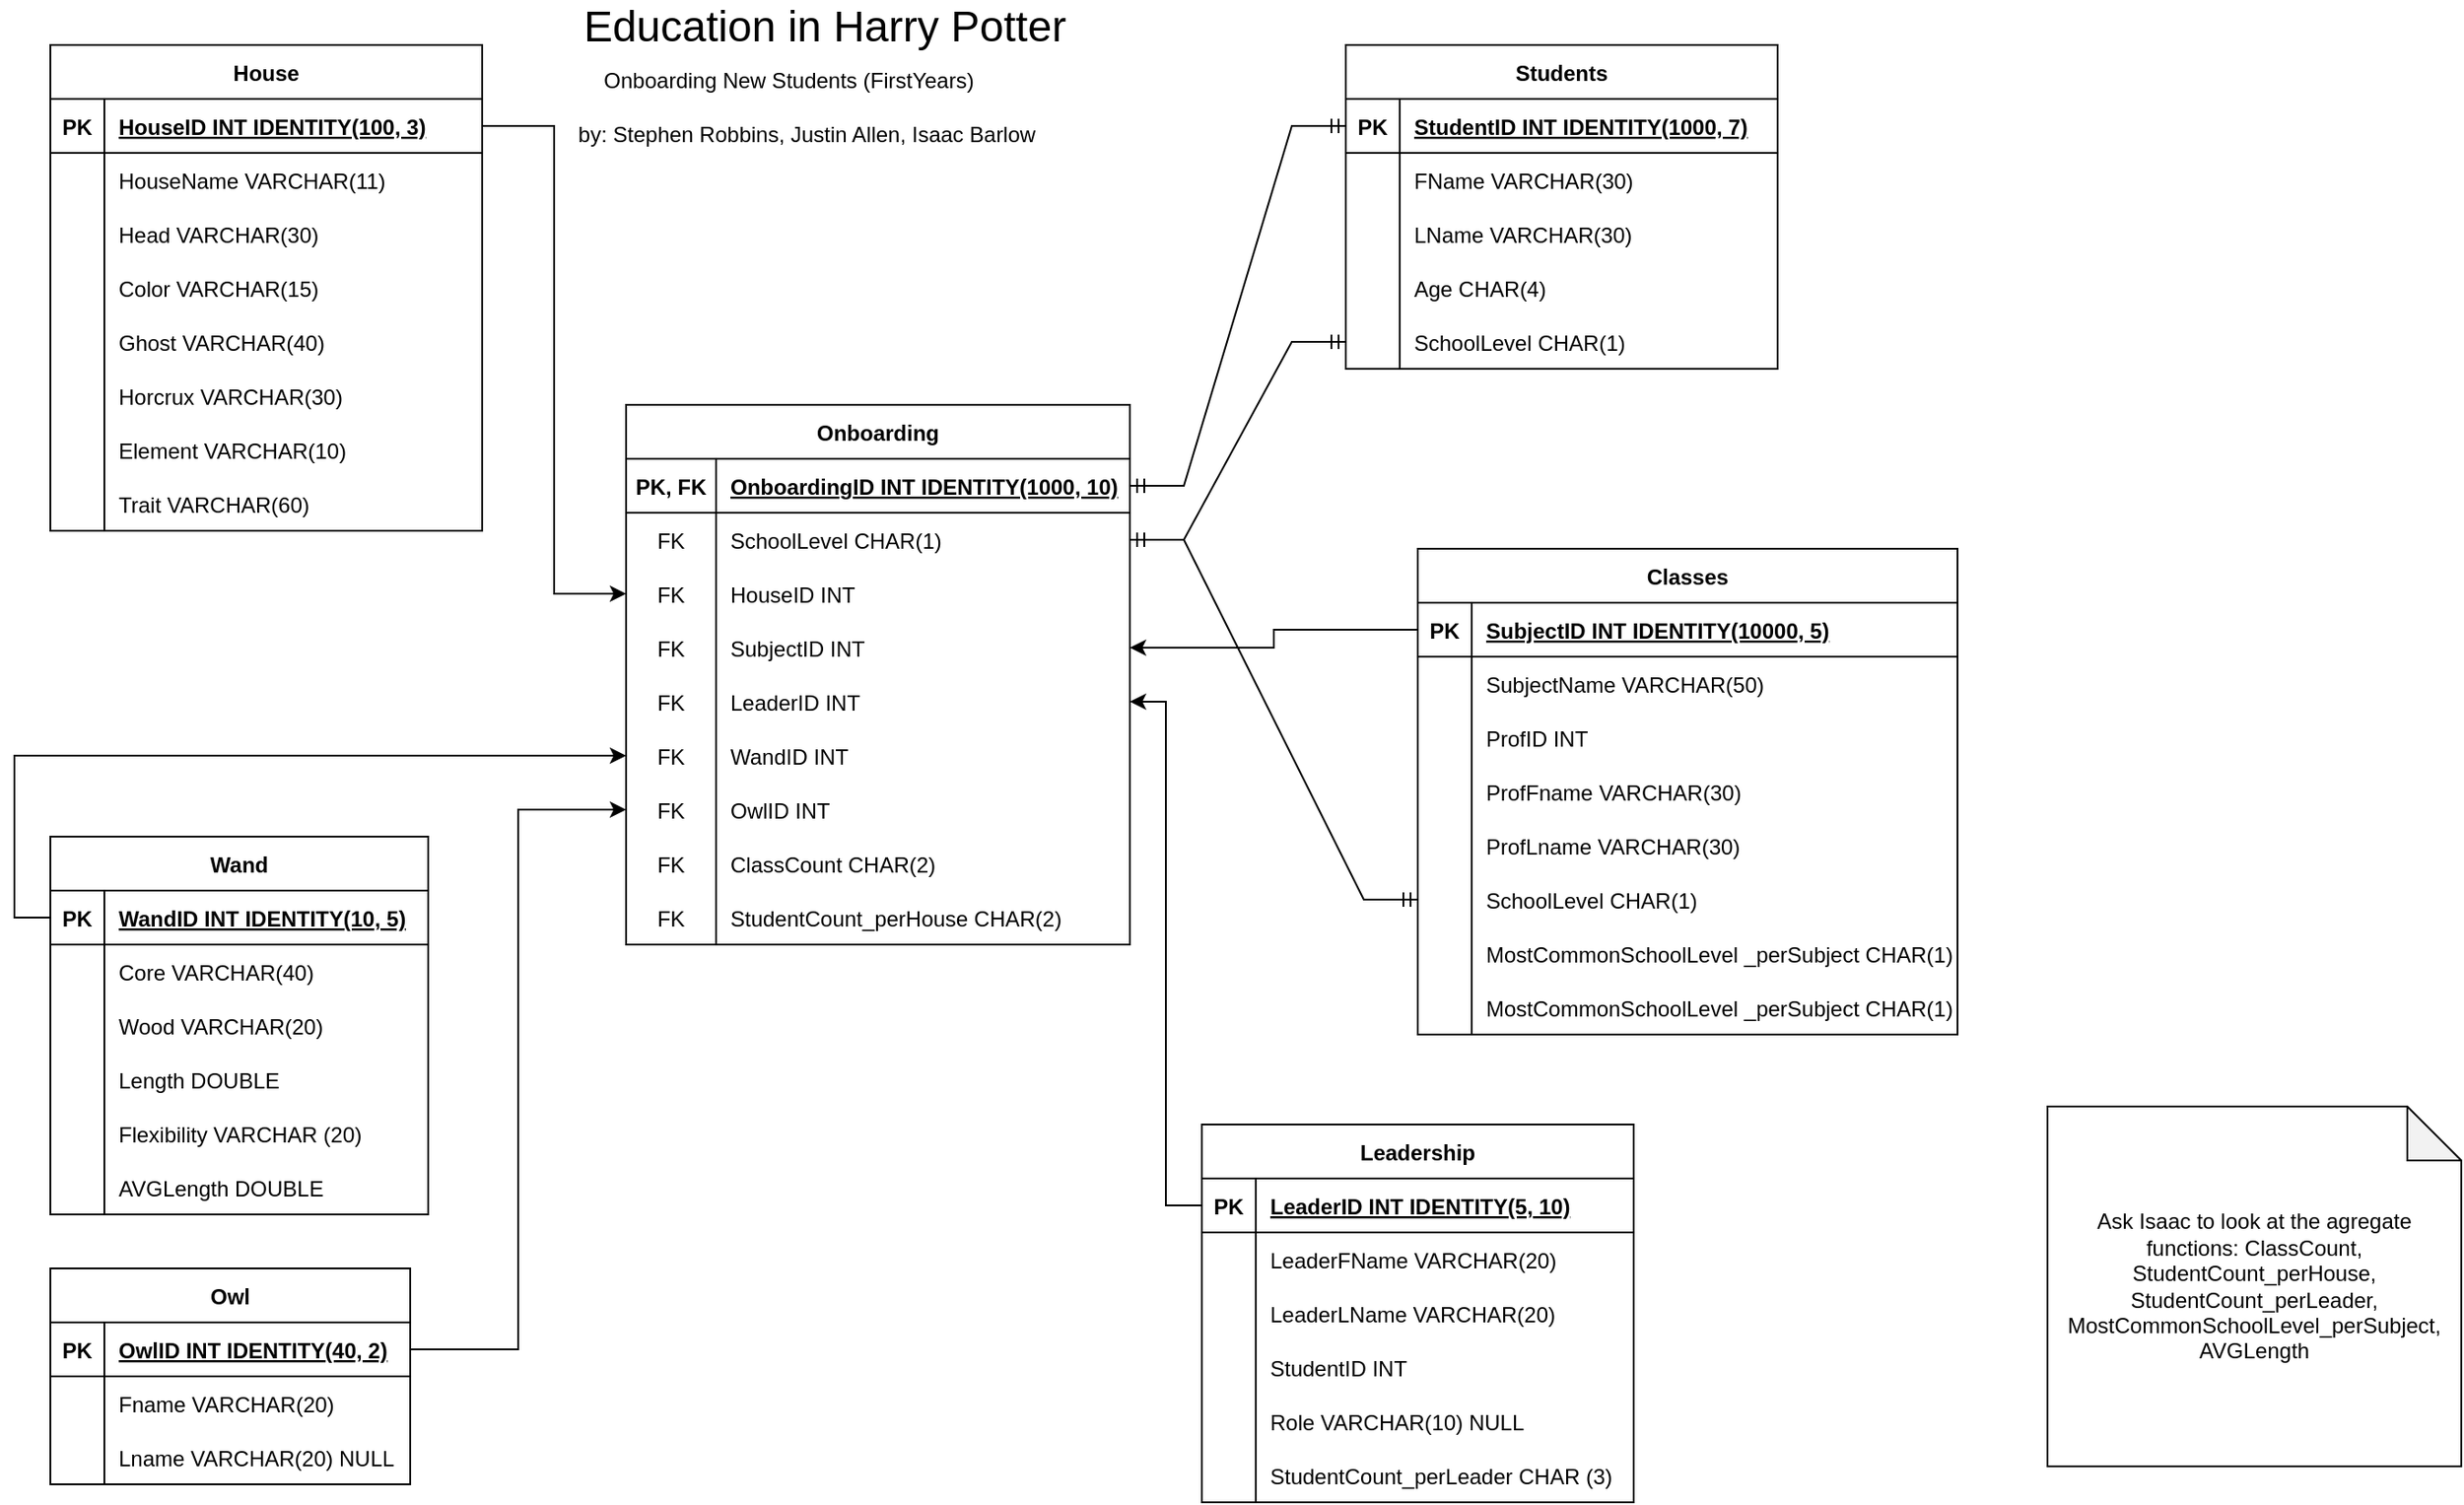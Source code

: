 <mxfile version="17.4.2" type="github">
  <diagram id="4oQchcT6IMdl1H_K9BaI" name="Page-1">
    <mxGraphModel dx="1662" dy="754" grid="1" gridSize="10" guides="1" tooltips="1" connect="1" arrows="1" fold="1" page="1" pageScale="1" pageWidth="850" pageHeight="1100" math="0" shadow="0">
      <root>
        <mxCell id="0" />
        <mxCell id="1" parent="0" />
        <mxCell id="X8YW4uTeobU349DHKaid-189" value="Students" style="shape=table;startSize=30;container=1;collapsible=1;childLayout=tableLayout;fixedRows=1;rowLines=0;fontStyle=1;align=center;resizeLast=1;" parent="1" vertex="1">
          <mxGeometry x="780" y="60" width="240" height="180" as="geometry" />
        </mxCell>
        <mxCell id="X8YW4uTeobU349DHKaid-190" value="" style="shape=tableRow;horizontal=0;startSize=0;swimlaneHead=0;swimlaneBody=0;fillColor=none;collapsible=0;dropTarget=0;points=[[0,0.5],[1,0.5]];portConstraint=eastwest;top=0;left=0;right=0;bottom=1;" parent="X8YW4uTeobU349DHKaid-189" vertex="1">
          <mxGeometry y="30" width="240" height="30" as="geometry" />
        </mxCell>
        <mxCell id="X8YW4uTeobU349DHKaid-191" value="PK" style="shape=partialRectangle;connectable=0;fillColor=none;top=0;left=0;bottom=0;right=0;fontStyle=1;overflow=hidden;" parent="X8YW4uTeobU349DHKaid-190" vertex="1">
          <mxGeometry width="30" height="30" as="geometry">
            <mxRectangle width="30" height="30" as="alternateBounds" />
          </mxGeometry>
        </mxCell>
        <mxCell id="X8YW4uTeobU349DHKaid-192" value="StudentID INT IDENTITY(1000, 7)" style="shape=partialRectangle;connectable=0;fillColor=none;top=0;left=0;bottom=0;right=0;align=left;spacingLeft=6;fontStyle=5;overflow=hidden;" parent="X8YW4uTeobU349DHKaid-190" vertex="1">
          <mxGeometry x="30" width="210" height="30" as="geometry">
            <mxRectangle width="210" height="30" as="alternateBounds" />
          </mxGeometry>
        </mxCell>
        <mxCell id="X8YW4uTeobU349DHKaid-193" value="" style="shape=tableRow;horizontal=0;startSize=0;swimlaneHead=0;swimlaneBody=0;fillColor=none;collapsible=0;dropTarget=0;points=[[0,0.5],[1,0.5]];portConstraint=eastwest;top=0;left=0;right=0;bottom=0;" parent="X8YW4uTeobU349DHKaid-189" vertex="1">
          <mxGeometry y="60" width="240" height="30" as="geometry" />
        </mxCell>
        <mxCell id="X8YW4uTeobU349DHKaid-194" value="" style="shape=partialRectangle;connectable=0;fillColor=none;top=0;left=0;bottom=0;right=0;editable=1;overflow=hidden;" parent="X8YW4uTeobU349DHKaid-193" vertex="1">
          <mxGeometry width="30" height="30" as="geometry">
            <mxRectangle width="30" height="30" as="alternateBounds" />
          </mxGeometry>
        </mxCell>
        <mxCell id="X8YW4uTeobU349DHKaid-195" value="FName VARCHAR(30)" style="shape=partialRectangle;connectable=0;fillColor=none;top=0;left=0;bottom=0;right=0;align=left;spacingLeft=6;overflow=hidden;" parent="X8YW4uTeobU349DHKaid-193" vertex="1">
          <mxGeometry x="30" width="210" height="30" as="geometry">
            <mxRectangle width="210" height="30" as="alternateBounds" />
          </mxGeometry>
        </mxCell>
        <mxCell id="X8YW4uTeobU349DHKaid-196" value="" style="shape=tableRow;horizontal=0;startSize=0;swimlaneHead=0;swimlaneBody=0;fillColor=none;collapsible=0;dropTarget=0;points=[[0,0.5],[1,0.5]];portConstraint=eastwest;top=0;left=0;right=0;bottom=0;" parent="X8YW4uTeobU349DHKaid-189" vertex="1">
          <mxGeometry y="90" width="240" height="30" as="geometry" />
        </mxCell>
        <mxCell id="X8YW4uTeobU349DHKaid-197" value="" style="shape=partialRectangle;connectable=0;fillColor=none;top=0;left=0;bottom=0;right=0;editable=1;overflow=hidden;" parent="X8YW4uTeobU349DHKaid-196" vertex="1">
          <mxGeometry width="30" height="30" as="geometry">
            <mxRectangle width="30" height="30" as="alternateBounds" />
          </mxGeometry>
        </mxCell>
        <mxCell id="X8YW4uTeobU349DHKaid-198" value="LName VARCHAR(30)" style="shape=partialRectangle;connectable=0;fillColor=none;top=0;left=0;bottom=0;right=0;align=left;spacingLeft=6;overflow=hidden;" parent="X8YW4uTeobU349DHKaid-196" vertex="1">
          <mxGeometry x="30" width="210" height="30" as="geometry">
            <mxRectangle width="210" height="30" as="alternateBounds" />
          </mxGeometry>
        </mxCell>
        <mxCell id="X8YW4uTeobU349DHKaid-199" value="" style="shape=tableRow;horizontal=0;startSize=0;swimlaneHead=0;swimlaneBody=0;fillColor=none;collapsible=0;dropTarget=0;points=[[0,0.5],[1,0.5]];portConstraint=eastwest;top=0;left=0;right=0;bottom=0;" parent="X8YW4uTeobU349DHKaid-189" vertex="1">
          <mxGeometry y="120" width="240" height="30" as="geometry" />
        </mxCell>
        <mxCell id="X8YW4uTeobU349DHKaid-200" value="" style="shape=partialRectangle;connectable=0;fillColor=none;top=0;left=0;bottom=0;right=0;editable=1;overflow=hidden;" parent="X8YW4uTeobU349DHKaid-199" vertex="1">
          <mxGeometry width="30" height="30" as="geometry">
            <mxRectangle width="30" height="30" as="alternateBounds" />
          </mxGeometry>
        </mxCell>
        <mxCell id="X8YW4uTeobU349DHKaid-201" value="Age CHAR(4)" style="shape=partialRectangle;connectable=0;fillColor=none;top=0;left=0;bottom=0;right=0;align=left;spacingLeft=6;overflow=hidden;" parent="X8YW4uTeobU349DHKaid-199" vertex="1">
          <mxGeometry x="30" width="210" height="30" as="geometry">
            <mxRectangle width="210" height="30" as="alternateBounds" />
          </mxGeometry>
        </mxCell>
        <mxCell id="X8YW4uTeobU349DHKaid-202" value="" style="shape=tableRow;horizontal=0;startSize=0;swimlaneHead=0;swimlaneBody=0;fillColor=none;collapsible=0;dropTarget=0;points=[[0,0.5],[1,0.5]];portConstraint=eastwest;top=0;left=0;right=0;bottom=0;" parent="X8YW4uTeobU349DHKaid-189" vertex="1">
          <mxGeometry y="150" width="240" height="30" as="geometry" />
        </mxCell>
        <mxCell id="X8YW4uTeobU349DHKaid-203" value="" style="shape=partialRectangle;connectable=0;fillColor=none;top=0;left=0;bottom=0;right=0;editable=1;overflow=hidden;" parent="X8YW4uTeobU349DHKaid-202" vertex="1">
          <mxGeometry width="30" height="30" as="geometry">
            <mxRectangle width="30" height="30" as="alternateBounds" />
          </mxGeometry>
        </mxCell>
        <mxCell id="X8YW4uTeobU349DHKaid-204" value="SchoolLevel CHAR(1)" style="shape=partialRectangle;connectable=0;fillColor=none;top=0;left=0;bottom=0;right=0;align=left;spacingLeft=6;overflow=hidden;" parent="X8YW4uTeobU349DHKaid-202" vertex="1">
          <mxGeometry x="30" width="210" height="30" as="geometry">
            <mxRectangle width="210" height="30" as="alternateBounds" />
          </mxGeometry>
        </mxCell>
        <mxCell id="X8YW4uTeobU349DHKaid-205" value="House" style="shape=table;startSize=30;container=1;collapsible=1;childLayout=tableLayout;fixedRows=1;rowLines=0;fontStyle=1;align=center;resizeLast=1;" parent="1" vertex="1">
          <mxGeometry x="60" y="60" width="240" height="270" as="geometry" />
        </mxCell>
        <mxCell id="X8YW4uTeobU349DHKaid-206" value="" style="shape=tableRow;horizontal=0;startSize=0;swimlaneHead=0;swimlaneBody=0;fillColor=none;collapsible=0;dropTarget=0;points=[[0,0.5],[1,0.5]];portConstraint=eastwest;top=0;left=0;right=0;bottom=1;" parent="X8YW4uTeobU349DHKaid-205" vertex="1">
          <mxGeometry y="30" width="240" height="30" as="geometry" />
        </mxCell>
        <mxCell id="X8YW4uTeobU349DHKaid-207" value="PK" style="shape=partialRectangle;connectable=0;fillColor=none;top=0;left=0;bottom=0;right=0;fontStyle=1;overflow=hidden;" parent="X8YW4uTeobU349DHKaid-206" vertex="1">
          <mxGeometry width="30" height="30" as="geometry">
            <mxRectangle width="30" height="30" as="alternateBounds" />
          </mxGeometry>
        </mxCell>
        <mxCell id="X8YW4uTeobU349DHKaid-208" value="HouseID INT IDENTITY(100, 3)" style="shape=partialRectangle;connectable=0;fillColor=none;top=0;left=0;bottom=0;right=0;align=left;spacingLeft=6;fontStyle=5;overflow=hidden;" parent="X8YW4uTeobU349DHKaid-206" vertex="1">
          <mxGeometry x="30" width="210" height="30" as="geometry">
            <mxRectangle width="210" height="30" as="alternateBounds" />
          </mxGeometry>
        </mxCell>
        <mxCell id="X8YW4uTeobU349DHKaid-209" value="" style="shape=tableRow;horizontal=0;startSize=0;swimlaneHead=0;swimlaneBody=0;fillColor=none;collapsible=0;dropTarget=0;points=[[0,0.5],[1,0.5]];portConstraint=eastwest;top=0;left=0;right=0;bottom=0;" parent="X8YW4uTeobU349DHKaid-205" vertex="1">
          <mxGeometry y="60" width="240" height="30" as="geometry" />
        </mxCell>
        <mxCell id="X8YW4uTeobU349DHKaid-210" value="" style="shape=partialRectangle;connectable=0;fillColor=none;top=0;left=0;bottom=0;right=0;editable=1;overflow=hidden;" parent="X8YW4uTeobU349DHKaid-209" vertex="1">
          <mxGeometry width="30" height="30" as="geometry">
            <mxRectangle width="30" height="30" as="alternateBounds" />
          </mxGeometry>
        </mxCell>
        <mxCell id="X8YW4uTeobU349DHKaid-211" value="HouseName VARCHAR(11)" style="shape=partialRectangle;connectable=0;fillColor=none;top=0;left=0;bottom=0;right=0;align=left;spacingLeft=6;overflow=hidden;" parent="X8YW4uTeobU349DHKaid-209" vertex="1">
          <mxGeometry x="30" width="210" height="30" as="geometry">
            <mxRectangle width="210" height="30" as="alternateBounds" />
          </mxGeometry>
        </mxCell>
        <mxCell id="X8YW4uTeobU349DHKaid-212" value="" style="shape=tableRow;horizontal=0;startSize=0;swimlaneHead=0;swimlaneBody=0;fillColor=none;collapsible=0;dropTarget=0;points=[[0,0.5],[1,0.5]];portConstraint=eastwest;top=0;left=0;right=0;bottom=0;" parent="X8YW4uTeobU349DHKaid-205" vertex="1">
          <mxGeometry y="90" width="240" height="30" as="geometry" />
        </mxCell>
        <mxCell id="X8YW4uTeobU349DHKaid-213" value="" style="shape=partialRectangle;connectable=0;fillColor=none;top=0;left=0;bottom=0;right=0;editable=1;overflow=hidden;" parent="X8YW4uTeobU349DHKaid-212" vertex="1">
          <mxGeometry width="30" height="30" as="geometry">
            <mxRectangle width="30" height="30" as="alternateBounds" />
          </mxGeometry>
        </mxCell>
        <mxCell id="X8YW4uTeobU349DHKaid-214" value="Head VARCHAR(30)" style="shape=partialRectangle;connectable=0;fillColor=none;top=0;left=0;bottom=0;right=0;align=left;spacingLeft=6;overflow=hidden;" parent="X8YW4uTeobU349DHKaid-212" vertex="1">
          <mxGeometry x="30" width="210" height="30" as="geometry">
            <mxRectangle width="210" height="30" as="alternateBounds" />
          </mxGeometry>
        </mxCell>
        <mxCell id="X8YW4uTeobU349DHKaid-215" value="" style="shape=tableRow;horizontal=0;startSize=0;swimlaneHead=0;swimlaneBody=0;fillColor=none;collapsible=0;dropTarget=0;points=[[0,0.5],[1,0.5]];portConstraint=eastwest;top=0;left=0;right=0;bottom=0;" parent="X8YW4uTeobU349DHKaid-205" vertex="1">
          <mxGeometry y="120" width="240" height="30" as="geometry" />
        </mxCell>
        <mxCell id="X8YW4uTeobU349DHKaid-216" value="" style="shape=partialRectangle;connectable=0;fillColor=none;top=0;left=0;bottom=0;right=0;editable=1;overflow=hidden;" parent="X8YW4uTeobU349DHKaid-215" vertex="1">
          <mxGeometry width="30" height="30" as="geometry">
            <mxRectangle width="30" height="30" as="alternateBounds" />
          </mxGeometry>
        </mxCell>
        <mxCell id="X8YW4uTeobU349DHKaid-217" value="Color VARCHAR(15)" style="shape=partialRectangle;connectable=0;fillColor=none;top=0;left=0;bottom=0;right=0;align=left;spacingLeft=6;overflow=hidden;" parent="X8YW4uTeobU349DHKaid-215" vertex="1">
          <mxGeometry x="30" width="210" height="30" as="geometry">
            <mxRectangle width="210" height="30" as="alternateBounds" />
          </mxGeometry>
        </mxCell>
        <mxCell id="X8YW4uTeobU349DHKaid-218" value="" style="shape=tableRow;horizontal=0;startSize=0;swimlaneHead=0;swimlaneBody=0;fillColor=none;collapsible=0;dropTarget=0;points=[[0,0.5],[1,0.5]];portConstraint=eastwest;top=0;left=0;right=0;bottom=0;" parent="X8YW4uTeobU349DHKaid-205" vertex="1">
          <mxGeometry y="150" width="240" height="30" as="geometry" />
        </mxCell>
        <mxCell id="X8YW4uTeobU349DHKaid-219" value="" style="shape=partialRectangle;connectable=0;fillColor=none;top=0;left=0;bottom=0;right=0;editable=1;overflow=hidden;" parent="X8YW4uTeobU349DHKaid-218" vertex="1">
          <mxGeometry width="30" height="30" as="geometry">
            <mxRectangle width="30" height="30" as="alternateBounds" />
          </mxGeometry>
        </mxCell>
        <mxCell id="X8YW4uTeobU349DHKaid-220" value="Ghost VARCHAR(40)" style="shape=partialRectangle;connectable=0;fillColor=none;top=0;left=0;bottom=0;right=0;align=left;spacingLeft=6;overflow=hidden;" parent="X8YW4uTeobU349DHKaid-218" vertex="1">
          <mxGeometry x="30" width="210" height="30" as="geometry">
            <mxRectangle width="210" height="30" as="alternateBounds" />
          </mxGeometry>
        </mxCell>
        <mxCell id="X8YW4uTeobU349DHKaid-221" value="" style="shape=tableRow;horizontal=0;startSize=0;swimlaneHead=0;swimlaneBody=0;fillColor=none;collapsible=0;dropTarget=0;points=[[0,0.5],[1,0.5]];portConstraint=eastwest;top=0;left=0;right=0;bottom=0;" parent="X8YW4uTeobU349DHKaid-205" vertex="1">
          <mxGeometry y="180" width="240" height="30" as="geometry" />
        </mxCell>
        <mxCell id="X8YW4uTeobU349DHKaid-222" value="" style="shape=partialRectangle;connectable=0;fillColor=none;top=0;left=0;bottom=0;right=0;editable=1;overflow=hidden;" parent="X8YW4uTeobU349DHKaid-221" vertex="1">
          <mxGeometry width="30" height="30" as="geometry">
            <mxRectangle width="30" height="30" as="alternateBounds" />
          </mxGeometry>
        </mxCell>
        <mxCell id="X8YW4uTeobU349DHKaid-223" value="Horcrux VARCHAR(30)" style="shape=partialRectangle;connectable=0;fillColor=none;top=0;left=0;bottom=0;right=0;align=left;spacingLeft=6;overflow=hidden;" parent="X8YW4uTeobU349DHKaid-221" vertex="1">
          <mxGeometry x="30" width="210" height="30" as="geometry">
            <mxRectangle width="210" height="30" as="alternateBounds" />
          </mxGeometry>
        </mxCell>
        <mxCell id="X8YW4uTeobU349DHKaid-224" value="" style="shape=tableRow;horizontal=0;startSize=0;swimlaneHead=0;swimlaneBody=0;fillColor=none;collapsible=0;dropTarget=0;points=[[0,0.5],[1,0.5]];portConstraint=eastwest;top=0;left=0;right=0;bottom=0;" parent="X8YW4uTeobU349DHKaid-205" vertex="1">
          <mxGeometry y="210" width="240" height="30" as="geometry" />
        </mxCell>
        <mxCell id="X8YW4uTeobU349DHKaid-225" value="" style="shape=partialRectangle;connectable=0;fillColor=none;top=0;left=0;bottom=0;right=0;editable=1;overflow=hidden;" parent="X8YW4uTeobU349DHKaid-224" vertex="1">
          <mxGeometry width="30" height="30" as="geometry">
            <mxRectangle width="30" height="30" as="alternateBounds" />
          </mxGeometry>
        </mxCell>
        <mxCell id="X8YW4uTeobU349DHKaid-226" value="Element VARCHAR(10)" style="shape=partialRectangle;connectable=0;fillColor=none;top=0;left=0;bottom=0;right=0;align=left;spacingLeft=6;overflow=hidden;" parent="X8YW4uTeobU349DHKaid-224" vertex="1">
          <mxGeometry x="30" width="210" height="30" as="geometry">
            <mxRectangle width="210" height="30" as="alternateBounds" />
          </mxGeometry>
        </mxCell>
        <mxCell id="X8YW4uTeobU349DHKaid-227" value="" style="shape=tableRow;horizontal=0;startSize=0;swimlaneHead=0;swimlaneBody=0;fillColor=none;collapsible=0;dropTarget=0;points=[[0,0.5],[1,0.5]];portConstraint=eastwest;top=0;left=0;right=0;bottom=0;" parent="X8YW4uTeobU349DHKaid-205" vertex="1">
          <mxGeometry y="240" width="240" height="30" as="geometry" />
        </mxCell>
        <mxCell id="X8YW4uTeobU349DHKaid-228" value="" style="shape=partialRectangle;connectable=0;fillColor=none;top=0;left=0;bottom=0;right=0;editable=1;overflow=hidden;" parent="X8YW4uTeobU349DHKaid-227" vertex="1">
          <mxGeometry width="30" height="30" as="geometry">
            <mxRectangle width="30" height="30" as="alternateBounds" />
          </mxGeometry>
        </mxCell>
        <mxCell id="X8YW4uTeobU349DHKaid-229" value="Trait VARCHAR(60)" style="shape=partialRectangle;connectable=0;fillColor=none;top=0;left=0;bottom=0;right=0;align=left;spacingLeft=6;overflow=hidden;" parent="X8YW4uTeobU349DHKaid-227" vertex="1">
          <mxGeometry x="30" width="210" height="30" as="geometry">
            <mxRectangle width="210" height="30" as="alternateBounds" />
          </mxGeometry>
        </mxCell>
        <mxCell id="X8YW4uTeobU349DHKaid-230" value="Classes" style="shape=table;startSize=30;container=1;collapsible=1;childLayout=tableLayout;fixedRows=1;rowLines=0;fontStyle=1;align=center;resizeLast=1;" parent="1" vertex="1">
          <mxGeometry x="820" y="340" width="300" height="270" as="geometry" />
        </mxCell>
        <mxCell id="X8YW4uTeobU349DHKaid-231" value="" style="shape=tableRow;horizontal=0;startSize=0;swimlaneHead=0;swimlaneBody=0;fillColor=none;collapsible=0;dropTarget=0;points=[[0,0.5],[1,0.5]];portConstraint=eastwest;top=0;left=0;right=0;bottom=1;" parent="X8YW4uTeobU349DHKaid-230" vertex="1">
          <mxGeometry y="30" width="300" height="30" as="geometry" />
        </mxCell>
        <mxCell id="X8YW4uTeobU349DHKaid-232" value="PK" style="shape=partialRectangle;connectable=0;fillColor=none;top=0;left=0;bottom=0;right=0;fontStyle=1;overflow=hidden;" parent="X8YW4uTeobU349DHKaid-231" vertex="1">
          <mxGeometry width="30" height="30" as="geometry">
            <mxRectangle width="30" height="30" as="alternateBounds" />
          </mxGeometry>
        </mxCell>
        <mxCell id="X8YW4uTeobU349DHKaid-233" value="SubjectID INT IDENTITY(10000, 5)" style="shape=partialRectangle;connectable=0;fillColor=none;top=0;left=0;bottom=0;right=0;align=left;spacingLeft=6;fontStyle=5;overflow=hidden;" parent="X8YW4uTeobU349DHKaid-231" vertex="1">
          <mxGeometry x="30" width="270" height="30" as="geometry">
            <mxRectangle width="270" height="30" as="alternateBounds" />
          </mxGeometry>
        </mxCell>
        <mxCell id="X8YW4uTeobU349DHKaid-234" value="" style="shape=tableRow;horizontal=0;startSize=0;swimlaneHead=0;swimlaneBody=0;fillColor=none;collapsible=0;dropTarget=0;points=[[0,0.5],[1,0.5]];portConstraint=eastwest;top=0;left=0;right=0;bottom=0;" parent="X8YW4uTeobU349DHKaid-230" vertex="1">
          <mxGeometry y="60" width="300" height="30" as="geometry" />
        </mxCell>
        <mxCell id="X8YW4uTeobU349DHKaid-235" value="" style="shape=partialRectangle;connectable=0;fillColor=none;top=0;left=0;bottom=0;right=0;editable=1;overflow=hidden;" parent="X8YW4uTeobU349DHKaid-234" vertex="1">
          <mxGeometry width="30" height="30" as="geometry">
            <mxRectangle width="30" height="30" as="alternateBounds" />
          </mxGeometry>
        </mxCell>
        <mxCell id="X8YW4uTeobU349DHKaid-236" value="SubjectName VARCHAR(50)" style="shape=partialRectangle;connectable=0;fillColor=none;top=0;left=0;bottom=0;right=0;align=left;spacingLeft=6;overflow=hidden;" parent="X8YW4uTeobU349DHKaid-234" vertex="1">
          <mxGeometry x="30" width="270" height="30" as="geometry">
            <mxRectangle width="270" height="30" as="alternateBounds" />
          </mxGeometry>
        </mxCell>
        <mxCell id="X8YW4uTeobU349DHKaid-237" value="" style="shape=tableRow;horizontal=0;startSize=0;swimlaneHead=0;swimlaneBody=0;fillColor=none;collapsible=0;dropTarget=0;points=[[0,0.5],[1,0.5]];portConstraint=eastwest;top=0;left=0;right=0;bottom=0;" parent="X8YW4uTeobU349DHKaid-230" vertex="1">
          <mxGeometry y="90" width="300" height="30" as="geometry" />
        </mxCell>
        <mxCell id="X8YW4uTeobU349DHKaid-238" value="" style="shape=partialRectangle;connectable=0;fillColor=none;top=0;left=0;bottom=0;right=0;editable=1;overflow=hidden;" parent="X8YW4uTeobU349DHKaid-237" vertex="1">
          <mxGeometry width="30" height="30" as="geometry">
            <mxRectangle width="30" height="30" as="alternateBounds" />
          </mxGeometry>
        </mxCell>
        <mxCell id="X8YW4uTeobU349DHKaid-239" value="ProfID INT" style="shape=partialRectangle;connectable=0;fillColor=none;top=0;left=0;bottom=0;right=0;align=left;spacingLeft=6;overflow=hidden;" parent="X8YW4uTeobU349DHKaid-237" vertex="1">
          <mxGeometry x="30" width="270" height="30" as="geometry">
            <mxRectangle width="270" height="30" as="alternateBounds" />
          </mxGeometry>
        </mxCell>
        <mxCell id="X8YW4uTeobU349DHKaid-240" value="" style="shape=tableRow;horizontal=0;startSize=0;swimlaneHead=0;swimlaneBody=0;fillColor=none;collapsible=0;dropTarget=0;points=[[0,0.5],[1,0.5]];portConstraint=eastwest;top=0;left=0;right=0;bottom=0;" parent="X8YW4uTeobU349DHKaid-230" vertex="1">
          <mxGeometry y="120" width="300" height="30" as="geometry" />
        </mxCell>
        <mxCell id="X8YW4uTeobU349DHKaid-241" value="" style="shape=partialRectangle;connectable=0;fillColor=none;top=0;left=0;bottom=0;right=0;editable=1;overflow=hidden;" parent="X8YW4uTeobU349DHKaid-240" vertex="1">
          <mxGeometry width="30" height="30" as="geometry">
            <mxRectangle width="30" height="30" as="alternateBounds" />
          </mxGeometry>
        </mxCell>
        <mxCell id="X8YW4uTeobU349DHKaid-242" value="ProfFname VARCHAR(30)" style="shape=partialRectangle;connectable=0;fillColor=none;top=0;left=0;bottom=0;right=0;align=left;spacingLeft=6;overflow=hidden;" parent="X8YW4uTeobU349DHKaid-240" vertex="1">
          <mxGeometry x="30" width="270" height="30" as="geometry">
            <mxRectangle width="270" height="30" as="alternateBounds" />
          </mxGeometry>
        </mxCell>
        <mxCell id="X8YW4uTeobU349DHKaid-243" value="" style="shape=tableRow;horizontal=0;startSize=0;swimlaneHead=0;swimlaneBody=0;fillColor=none;collapsible=0;dropTarget=0;points=[[0,0.5],[1,0.5]];portConstraint=eastwest;top=0;left=0;right=0;bottom=0;" parent="X8YW4uTeobU349DHKaid-230" vertex="1">
          <mxGeometry y="150" width="300" height="30" as="geometry" />
        </mxCell>
        <mxCell id="X8YW4uTeobU349DHKaid-244" value="" style="shape=partialRectangle;connectable=0;fillColor=none;top=0;left=0;bottom=0;right=0;editable=1;overflow=hidden;" parent="X8YW4uTeobU349DHKaid-243" vertex="1">
          <mxGeometry width="30" height="30" as="geometry">
            <mxRectangle width="30" height="30" as="alternateBounds" />
          </mxGeometry>
        </mxCell>
        <mxCell id="X8YW4uTeobU349DHKaid-245" value="ProfLname VARCHAR(30)" style="shape=partialRectangle;connectable=0;fillColor=none;top=0;left=0;bottom=0;right=0;align=left;spacingLeft=6;overflow=hidden;" parent="X8YW4uTeobU349DHKaid-243" vertex="1">
          <mxGeometry x="30" width="270" height="30" as="geometry">
            <mxRectangle width="270" height="30" as="alternateBounds" />
          </mxGeometry>
        </mxCell>
        <mxCell id="X8YW4uTeobU349DHKaid-246" value="" style="shape=tableRow;horizontal=0;startSize=0;swimlaneHead=0;swimlaneBody=0;fillColor=none;collapsible=0;dropTarget=0;points=[[0,0.5],[1,0.5]];portConstraint=eastwest;top=0;left=0;right=0;bottom=0;" parent="X8YW4uTeobU349DHKaid-230" vertex="1">
          <mxGeometry y="180" width="300" height="30" as="geometry" />
        </mxCell>
        <mxCell id="X8YW4uTeobU349DHKaid-247" value="" style="shape=partialRectangle;connectable=0;fillColor=none;top=0;left=0;bottom=0;right=0;editable=1;overflow=hidden;" parent="X8YW4uTeobU349DHKaid-246" vertex="1">
          <mxGeometry width="30" height="30" as="geometry">
            <mxRectangle width="30" height="30" as="alternateBounds" />
          </mxGeometry>
        </mxCell>
        <mxCell id="X8YW4uTeobU349DHKaid-248" value="SchoolLevel CHAR(1)" style="shape=partialRectangle;connectable=0;fillColor=none;top=0;left=0;bottom=0;right=0;align=left;spacingLeft=6;overflow=hidden;" parent="X8YW4uTeobU349DHKaid-246" vertex="1">
          <mxGeometry x="30" width="270" height="30" as="geometry">
            <mxRectangle width="270" height="30" as="alternateBounds" />
          </mxGeometry>
        </mxCell>
        <mxCell id="X8YW4uTeobU349DHKaid-249" value="" style="shape=tableRow;horizontal=0;startSize=0;swimlaneHead=0;swimlaneBody=0;fillColor=none;collapsible=0;dropTarget=0;points=[[0,0.5],[1,0.5]];portConstraint=eastwest;top=0;left=0;right=0;bottom=0;" parent="X8YW4uTeobU349DHKaid-230" vertex="1">
          <mxGeometry y="210" width="300" height="30" as="geometry" />
        </mxCell>
        <mxCell id="X8YW4uTeobU349DHKaid-250" value="" style="shape=partialRectangle;connectable=0;fillColor=none;top=0;left=0;bottom=0;right=0;editable=1;overflow=hidden;" parent="X8YW4uTeobU349DHKaid-249" vertex="1">
          <mxGeometry width="30" height="30" as="geometry">
            <mxRectangle width="30" height="30" as="alternateBounds" />
          </mxGeometry>
        </mxCell>
        <mxCell id="X8YW4uTeobU349DHKaid-251" value="MostCommonSchoolLevel _perSubject CHAR(1)" style="shape=partialRectangle;connectable=0;fillColor=none;top=0;left=0;bottom=0;right=0;align=left;spacingLeft=6;overflow=hidden;" parent="X8YW4uTeobU349DHKaid-249" vertex="1">
          <mxGeometry x="30" width="270" height="30" as="geometry">
            <mxRectangle width="270" height="30" as="alternateBounds" />
          </mxGeometry>
        </mxCell>
        <mxCell id="X8YW4uTeobU349DHKaid-252" value="" style="shape=tableRow;horizontal=0;startSize=0;swimlaneHead=0;swimlaneBody=0;fillColor=none;collapsible=0;dropTarget=0;points=[[0,0.5],[1,0.5]];portConstraint=eastwest;top=0;left=0;right=0;bottom=0;" parent="X8YW4uTeobU349DHKaid-230" vertex="1">
          <mxGeometry y="240" width="300" height="30" as="geometry" />
        </mxCell>
        <mxCell id="X8YW4uTeobU349DHKaid-253" value="" style="shape=partialRectangle;connectable=0;fillColor=none;top=0;left=0;bottom=0;right=0;editable=1;overflow=hidden;" parent="X8YW4uTeobU349DHKaid-252" vertex="1">
          <mxGeometry width="30" height="30" as="geometry">
            <mxRectangle width="30" height="30" as="alternateBounds" />
          </mxGeometry>
        </mxCell>
        <mxCell id="X8YW4uTeobU349DHKaid-254" value="MostCommonSchoolLevel _perSubject CHAR(1)" style="shape=partialRectangle;connectable=0;fillColor=none;top=0;left=0;bottom=0;right=0;align=left;spacingLeft=6;overflow=hidden;" parent="X8YW4uTeobU349DHKaid-252" vertex="1">
          <mxGeometry x="30" width="270" height="30" as="geometry">
            <mxRectangle width="270" height="30" as="alternateBounds" />
          </mxGeometry>
        </mxCell>
        <mxCell id="X8YW4uTeobU349DHKaid-255" value="&lt;font style=&quot;font-size: 24px&quot;&gt;Education in Harry Potter&lt;/font&gt;" style="text;html=1;align=center;verticalAlign=middle;resizable=0;points=[];autosize=1;strokeColor=none;fillColor=none;" parent="1" vertex="1">
          <mxGeometry x="350" y="40" width="280" height="20" as="geometry" />
        </mxCell>
        <mxCell id="X8YW4uTeobU349DHKaid-256" value="Leadership" style="shape=table;startSize=30;container=1;collapsible=1;childLayout=tableLayout;fixedRows=1;rowLines=0;fontStyle=1;align=center;resizeLast=1;" parent="1" vertex="1">
          <mxGeometry x="700" y="660" width="240" height="210" as="geometry" />
        </mxCell>
        <mxCell id="X8YW4uTeobU349DHKaid-257" value="" style="shape=tableRow;horizontal=0;startSize=0;swimlaneHead=0;swimlaneBody=0;fillColor=none;collapsible=0;dropTarget=0;points=[[0,0.5],[1,0.5]];portConstraint=eastwest;top=0;left=0;right=0;bottom=1;" parent="X8YW4uTeobU349DHKaid-256" vertex="1">
          <mxGeometry y="30" width="240" height="30" as="geometry" />
        </mxCell>
        <mxCell id="X8YW4uTeobU349DHKaid-258" value="PK" style="shape=partialRectangle;connectable=0;fillColor=none;top=0;left=0;bottom=0;right=0;fontStyle=1;overflow=hidden;" parent="X8YW4uTeobU349DHKaid-257" vertex="1">
          <mxGeometry width="30" height="30" as="geometry">
            <mxRectangle width="30" height="30" as="alternateBounds" />
          </mxGeometry>
        </mxCell>
        <mxCell id="X8YW4uTeobU349DHKaid-259" value="LeaderID INT IDENTITY(5, 10)" style="shape=partialRectangle;connectable=0;fillColor=none;top=0;left=0;bottom=0;right=0;align=left;spacingLeft=6;fontStyle=5;overflow=hidden;" parent="X8YW4uTeobU349DHKaid-257" vertex="1">
          <mxGeometry x="30" width="210" height="30" as="geometry">
            <mxRectangle width="210" height="30" as="alternateBounds" />
          </mxGeometry>
        </mxCell>
        <mxCell id="X8YW4uTeobU349DHKaid-260" value="" style="shape=tableRow;horizontal=0;startSize=0;swimlaneHead=0;swimlaneBody=0;fillColor=none;collapsible=0;dropTarget=0;points=[[0,0.5],[1,0.5]];portConstraint=eastwest;top=0;left=0;right=0;bottom=0;" parent="X8YW4uTeobU349DHKaid-256" vertex="1">
          <mxGeometry y="60" width="240" height="30" as="geometry" />
        </mxCell>
        <mxCell id="X8YW4uTeobU349DHKaid-261" value="" style="shape=partialRectangle;connectable=0;fillColor=none;top=0;left=0;bottom=0;right=0;editable=1;overflow=hidden;" parent="X8YW4uTeobU349DHKaid-260" vertex="1">
          <mxGeometry width="30" height="30" as="geometry">
            <mxRectangle width="30" height="30" as="alternateBounds" />
          </mxGeometry>
        </mxCell>
        <mxCell id="X8YW4uTeobU349DHKaid-262" value="LeaderFName VARCHAR(20)" style="shape=partialRectangle;connectable=0;fillColor=none;top=0;left=0;bottom=0;right=0;align=left;spacingLeft=6;overflow=hidden;" parent="X8YW4uTeobU349DHKaid-260" vertex="1">
          <mxGeometry x="30" width="210" height="30" as="geometry">
            <mxRectangle width="210" height="30" as="alternateBounds" />
          </mxGeometry>
        </mxCell>
        <mxCell id="X8YW4uTeobU349DHKaid-263" value="" style="shape=tableRow;horizontal=0;startSize=0;swimlaneHead=0;swimlaneBody=0;fillColor=none;collapsible=0;dropTarget=0;points=[[0,0.5],[1,0.5]];portConstraint=eastwest;top=0;left=0;right=0;bottom=0;" parent="X8YW4uTeobU349DHKaid-256" vertex="1">
          <mxGeometry y="90" width="240" height="30" as="geometry" />
        </mxCell>
        <mxCell id="X8YW4uTeobU349DHKaid-264" value="" style="shape=partialRectangle;connectable=0;fillColor=none;top=0;left=0;bottom=0;right=0;editable=1;overflow=hidden;" parent="X8YW4uTeobU349DHKaid-263" vertex="1">
          <mxGeometry width="30" height="30" as="geometry">
            <mxRectangle width="30" height="30" as="alternateBounds" />
          </mxGeometry>
        </mxCell>
        <mxCell id="X8YW4uTeobU349DHKaid-265" value="LeaderLName VARCHAR(20)" style="shape=partialRectangle;connectable=0;fillColor=none;top=0;left=0;bottom=0;right=0;align=left;spacingLeft=6;overflow=hidden;" parent="X8YW4uTeobU349DHKaid-263" vertex="1">
          <mxGeometry x="30" width="210" height="30" as="geometry">
            <mxRectangle width="210" height="30" as="alternateBounds" />
          </mxGeometry>
        </mxCell>
        <mxCell id="X8YW4uTeobU349DHKaid-266" value="" style="shape=tableRow;horizontal=0;startSize=0;swimlaneHead=0;swimlaneBody=0;fillColor=none;collapsible=0;dropTarget=0;points=[[0,0.5],[1,0.5]];portConstraint=eastwest;top=0;left=0;right=0;bottom=0;" parent="X8YW4uTeobU349DHKaid-256" vertex="1">
          <mxGeometry y="120" width="240" height="30" as="geometry" />
        </mxCell>
        <mxCell id="X8YW4uTeobU349DHKaid-267" value="" style="shape=partialRectangle;connectable=0;fillColor=none;top=0;left=0;bottom=0;right=0;editable=1;overflow=hidden;" parent="X8YW4uTeobU349DHKaid-266" vertex="1">
          <mxGeometry width="30" height="30" as="geometry">
            <mxRectangle width="30" height="30" as="alternateBounds" />
          </mxGeometry>
        </mxCell>
        <mxCell id="X8YW4uTeobU349DHKaid-268" value="StudentID INT" style="shape=partialRectangle;connectable=0;fillColor=none;top=0;left=0;bottom=0;right=0;align=left;spacingLeft=6;overflow=hidden;" parent="X8YW4uTeobU349DHKaid-266" vertex="1">
          <mxGeometry x="30" width="210" height="30" as="geometry">
            <mxRectangle width="210" height="30" as="alternateBounds" />
          </mxGeometry>
        </mxCell>
        <mxCell id="X8YW4uTeobU349DHKaid-269" value="" style="shape=tableRow;horizontal=0;startSize=0;swimlaneHead=0;swimlaneBody=0;fillColor=none;collapsible=0;dropTarget=0;points=[[0,0.5],[1,0.5]];portConstraint=eastwest;top=0;left=0;right=0;bottom=0;" parent="X8YW4uTeobU349DHKaid-256" vertex="1">
          <mxGeometry y="150" width="240" height="30" as="geometry" />
        </mxCell>
        <mxCell id="X8YW4uTeobU349DHKaid-270" value="" style="shape=partialRectangle;connectable=0;fillColor=none;top=0;left=0;bottom=0;right=0;editable=1;overflow=hidden;" parent="X8YW4uTeobU349DHKaid-269" vertex="1">
          <mxGeometry width="30" height="30" as="geometry">
            <mxRectangle width="30" height="30" as="alternateBounds" />
          </mxGeometry>
        </mxCell>
        <mxCell id="X8YW4uTeobU349DHKaid-271" value="Role VARCHAR(10) NULL" style="shape=partialRectangle;connectable=0;fillColor=none;top=0;left=0;bottom=0;right=0;align=left;spacingLeft=6;overflow=hidden;" parent="X8YW4uTeobU349DHKaid-269" vertex="1">
          <mxGeometry x="30" width="210" height="30" as="geometry">
            <mxRectangle width="210" height="30" as="alternateBounds" />
          </mxGeometry>
        </mxCell>
        <mxCell id="X8YW4uTeobU349DHKaid-272" value="" style="shape=tableRow;horizontal=0;startSize=0;swimlaneHead=0;swimlaneBody=0;fillColor=none;collapsible=0;dropTarget=0;points=[[0,0.5],[1,0.5]];portConstraint=eastwest;top=0;left=0;right=0;bottom=0;" parent="X8YW4uTeobU349DHKaid-256" vertex="1">
          <mxGeometry y="180" width="240" height="30" as="geometry" />
        </mxCell>
        <mxCell id="X8YW4uTeobU349DHKaid-273" value="" style="shape=partialRectangle;connectable=0;fillColor=none;top=0;left=0;bottom=0;right=0;editable=1;overflow=hidden;" parent="X8YW4uTeobU349DHKaid-272" vertex="1">
          <mxGeometry width="30" height="30" as="geometry">
            <mxRectangle width="30" height="30" as="alternateBounds" />
          </mxGeometry>
        </mxCell>
        <mxCell id="X8YW4uTeobU349DHKaid-274" value="StudentCount_perLeader CHAR (3)" style="shape=partialRectangle;connectable=0;fillColor=none;top=0;left=0;bottom=0;right=0;align=left;spacingLeft=6;overflow=hidden;" parent="X8YW4uTeobU349DHKaid-272" vertex="1">
          <mxGeometry x="30" width="210" height="30" as="geometry">
            <mxRectangle width="210" height="30" as="alternateBounds" />
          </mxGeometry>
        </mxCell>
        <mxCell id="X8YW4uTeobU349DHKaid-275" value="Owl" style="shape=table;startSize=30;container=1;collapsible=1;childLayout=tableLayout;fixedRows=1;rowLines=0;fontStyle=1;align=center;resizeLast=1;" parent="1" vertex="1">
          <mxGeometry x="60" y="740" width="200" height="120" as="geometry" />
        </mxCell>
        <mxCell id="X8YW4uTeobU349DHKaid-276" value="" style="shape=tableRow;horizontal=0;startSize=0;swimlaneHead=0;swimlaneBody=0;fillColor=none;collapsible=0;dropTarget=0;points=[[0,0.5],[1,0.5]];portConstraint=eastwest;top=0;left=0;right=0;bottom=1;" parent="X8YW4uTeobU349DHKaid-275" vertex="1">
          <mxGeometry y="30" width="200" height="30" as="geometry" />
        </mxCell>
        <mxCell id="X8YW4uTeobU349DHKaid-277" value="PK" style="shape=partialRectangle;connectable=0;fillColor=none;top=0;left=0;bottom=0;right=0;fontStyle=1;overflow=hidden;" parent="X8YW4uTeobU349DHKaid-276" vertex="1">
          <mxGeometry width="30" height="30" as="geometry">
            <mxRectangle width="30" height="30" as="alternateBounds" />
          </mxGeometry>
        </mxCell>
        <mxCell id="X8YW4uTeobU349DHKaid-278" value="OwlID INT IDENTITY(40, 2)" style="shape=partialRectangle;connectable=0;fillColor=none;top=0;left=0;bottom=0;right=0;align=left;spacingLeft=6;fontStyle=5;overflow=hidden;" parent="X8YW4uTeobU349DHKaid-276" vertex="1">
          <mxGeometry x="30" width="170" height="30" as="geometry">
            <mxRectangle width="170" height="30" as="alternateBounds" />
          </mxGeometry>
        </mxCell>
        <mxCell id="X8YW4uTeobU349DHKaid-279" value="" style="shape=tableRow;horizontal=0;startSize=0;swimlaneHead=0;swimlaneBody=0;fillColor=none;collapsible=0;dropTarget=0;points=[[0,0.5],[1,0.5]];portConstraint=eastwest;top=0;left=0;right=0;bottom=0;" parent="X8YW4uTeobU349DHKaid-275" vertex="1">
          <mxGeometry y="60" width="200" height="30" as="geometry" />
        </mxCell>
        <mxCell id="X8YW4uTeobU349DHKaid-280" value="" style="shape=partialRectangle;connectable=0;fillColor=none;top=0;left=0;bottom=0;right=0;editable=1;overflow=hidden;" parent="X8YW4uTeobU349DHKaid-279" vertex="1">
          <mxGeometry width="30" height="30" as="geometry">
            <mxRectangle width="30" height="30" as="alternateBounds" />
          </mxGeometry>
        </mxCell>
        <mxCell id="X8YW4uTeobU349DHKaid-281" value="Fname VARCHAR(20)" style="shape=partialRectangle;connectable=0;fillColor=none;top=0;left=0;bottom=0;right=0;align=left;spacingLeft=6;overflow=hidden;" parent="X8YW4uTeobU349DHKaid-279" vertex="1">
          <mxGeometry x="30" width="170" height="30" as="geometry">
            <mxRectangle width="170" height="30" as="alternateBounds" />
          </mxGeometry>
        </mxCell>
        <mxCell id="X8YW4uTeobU349DHKaid-282" value="" style="shape=tableRow;horizontal=0;startSize=0;swimlaneHead=0;swimlaneBody=0;fillColor=none;collapsible=0;dropTarget=0;points=[[0,0.5],[1,0.5]];portConstraint=eastwest;top=0;left=0;right=0;bottom=0;" parent="X8YW4uTeobU349DHKaid-275" vertex="1">
          <mxGeometry y="90" width="200" height="30" as="geometry" />
        </mxCell>
        <mxCell id="X8YW4uTeobU349DHKaid-283" value="" style="shape=partialRectangle;connectable=0;fillColor=none;top=0;left=0;bottom=0;right=0;editable=1;overflow=hidden;" parent="X8YW4uTeobU349DHKaid-282" vertex="1">
          <mxGeometry width="30" height="30" as="geometry">
            <mxRectangle width="30" height="30" as="alternateBounds" />
          </mxGeometry>
        </mxCell>
        <mxCell id="X8YW4uTeobU349DHKaid-284" value="Lname VARCHAR(20) NULL" style="shape=partialRectangle;connectable=0;fillColor=none;top=0;left=0;bottom=0;right=0;align=left;spacingLeft=6;overflow=hidden;" parent="X8YW4uTeobU349DHKaid-282" vertex="1">
          <mxGeometry x="30" width="170" height="30" as="geometry">
            <mxRectangle width="170" height="30" as="alternateBounds" />
          </mxGeometry>
        </mxCell>
        <mxCell id="X8YW4uTeobU349DHKaid-285" style="edgeStyle=orthogonalEdgeStyle;rounded=0;orthogonalLoop=1;jettySize=auto;html=1;exitX=1;exitY=0.5;exitDx=0;exitDy=0;entryX=0;entryY=0.5;entryDx=0;entryDy=0;fontSize=24;" parent="1" source="X8YW4uTeobU349DHKaid-276" target="X8YW4uTeobU349DHKaid-327" edge="1">
          <mxGeometry relative="1" as="geometry" />
        </mxCell>
        <mxCell id="X8YW4uTeobU349DHKaid-286" style="edgeStyle=orthogonalEdgeStyle;rounded=0;orthogonalLoop=1;jettySize=auto;html=1;exitX=1;exitY=0.5;exitDx=0;exitDy=0;entryX=0;entryY=0.5;entryDx=0;entryDy=0;fontSize=24;" parent="1" source="X8YW4uTeobU349DHKaid-206" target="X8YW4uTeobU349DHKaid-315" edge="1">
          <mxGeometry relative="1" as="geometry" />
        </mxCell>
        <mxCell id="X8YW4uTeobU349DHKaid-287" value="Wand" style="shape=table;startSize=30;container=1;collapsible=1;childLayout=tableLayout;fixedRows=1;rowLines=0;fontStyle=1;align=center;resizeLast=1;" parent="1" vertex="1">
          <mxGeometry x="60" y="500" width="210" height="210" as="geometry" />
        </mxCell>
        <mxCell id="X8YW4uTeobU349DHKaid-288" value="" style="shape=tableRow;horizontal=0;startSize=0;swimlaneHead=0;swimlaneBody=0;fillColor=none;collapsible=0;dropTarget=0;points=[[0,0.5],[1,0.5]];portConstraint=eastwest;top=0;left=0;right=0;bottom=1;" parent="X8YW4uTeobU349DHKaid-287" vertex="1">
          <mxGeometry y="30" width="210" height="30" as="geometry" />
        </mxCell>
        <mxCell id="X8YW4uTeobU349DHKaid-289" value="PK" style="shape=partialRectangle;connectable=0;fillColor=none;top=0;left=0;bottom=0;right=0;fontStyle=1;overflow=hidden;" parent="X8YW4uTeobU349DHKaid-288" vertex="1">
          <mxGeometry width="30" height="30" as="geometry">
            <mxRectangle width="30" height="30" as="alternateBounds" />
          </mxGeometry>
        </mxCell>
        <mxCell id="X8YW4uTeobU349DHKaid-290" value="WandID INT IDENTITY(10, 5)" style="shape=partialRectangle;connectable=0;fillColor=none;top=0;left=0;bottom=0;right=0;align=left;spacingLeft=6;fontStyle=5;overflow=hidden;" parent="X8YW4uTeobU349DHKaid-288" vertex="1">
          <mxGeometry x="30" width="180" height="30" as="geometry">
            <mxRectangle width="180" height="30" as="alternateBounds" />
          </mxGeometry>
        </mxCell>
        <mxCell id="X8YW4uTeobU349DHKaid-291" value="" style="shape=tableRow;horizontal=0;startSize=0;swimlaneHead=0;swimlaneBody=0;fillColor=none;collapsible=0;dropTarget=0;points=[[0,0.5],[1,0.5]];portConstraint=eastwest;top=0;left=0;right=0;bottom=0;" parent="X8YW4uTeobU349DHKaid-287" vertex="1">
          <mxGeometry y="60" width="210" height="30" as="geometry" />
        </mxCell>
        <mxCell id="X8YW4uTeobU349DHKaid-292" value="" style="shape=partialRectangle;connectable=0;fillColor=none;top=0;left=0;bottom=0;right=0;editable=1;overflow=hidden;" parent="X8YW4uTeobU349DHKaid-291" vertex="1">
          <mxGeometry width="30" height="30" as="geometry">
            <mxRectangle width="30" height="30" as="alternateBounds" />
          </mxGeometry>
        </mxCell>
        <mxCell id="X8YW4uTeobU349DHKaid-293" value="Core VARCHAR(40)" style="shape=partialRectangle;connectable=0;fillColor=none;top=0;left=0;bottom=0;right=0;align=left;spacingLeft=6;overflow=hidden;" parent="X8YW4uTeobU349DHKaid-291" vertex="1">
          <mxGeometry x="30" width="180" height="30" as="geometry">
            <mxRectangle width="180" height="30" as="alternateBounds" />
          </mxGeometry>
        </mxCell>
        <mxCell id="X8YW4uTeobU349DHKaid-294" value="" style="shape=tableRow;horizontal=0;startSize=0;swimlaneHead=0;swimlaneBody=0;fillColor=none;collapsible=0;dropTarget=0;points=[[0,0.5],[1,0.5]];portConstraint=eastwest;top=0;left=0;right=0;bottom=0;" parent="X8YW4uTeobU349DHKaid-287" vertex="1">
          <mxGeometry y="90" width="210" height="30" as="geometry" />
        </mxCell>
        <mxCell id="X8YW4uTeobU349DHKaid-295" value="" style="shape=partialRectangle;connectable=0;fillColor=none;top=0;left=0;bottom=0;right=0;editable=1;overflow=hidden;" parent="X8YW4uTeobU349DHKaid-294" vertex="1">
          <mxGeometry width="30" height="30" as="geometry">
            <mxRectangle width="30" height="30" as="alternateBounds" />
          </mxGeometry>
        </mxCell>
        <mxCell id="X8YW4uTeobU349DHKaid-296" value="Wood VARCHAR(20)" style="shape=partialRectangle;connectable=0;fillColor=none;top=0;left=0;bottom=0;right=0;align=left;spacingLeft=6;overflow=hidden;" parent="X8YW4uTeobU349DHKaid-294" vertex="1">
          <mxGeometry x="30" width="180" height="30" as="geometry">
            <mxRectangle width="180" height="30" as="alternateBounds" />
          </mxGeometry>
        </mxCell>
        <mxCell id="X8YW4uTeobU349DHKaid-297" value="" style="shape=tableRow;horizontal=0;startSize=0;swimlaneHead=0;swimlaneBody=0;fillColor=none;collapsible=0;dropTarget=0;points=[[0,0.5],[1,0.5]];portConstraint=eastwest;top=0;left=0;right=0;bottom=0;" parent="X8YW4uTeobU349DHKaid-287" vertex="1">
          <mxGeometry y="120" width="210" height="30" as="geometry" />
        </mxCell>
        <mxCell id="X8YW4uTeobU349DHKaid-298" value="" style="shape=partialRectangle;connectable=0;fillColor=none;top=0;left=0;bottom=0;right=0;editable=1;overflow=hidden;" parent="X8YW4uTeobU349DHKaid-297" vertex="1">
          <mxGeometry width="30" height="30" as="geometry">
            <mxRectangle width="30" height="30" as="alternateBounds" />
          </mxGeometry>
        </mxCell>
        <mxCell id="X8YW4uTeobU349DHKaid-299" value="Length DOUBLE" style="shape=partialRectangle;connectable=0;fillColor=none;top=0;left=0;bottom=0;right=0;align=left;spacingLeft=6;overflow=hidden;" parent="X8YW4uTeobU349DHKaid-297" vertex="1">
          <mxGeometry x="30" width="180" height="30" as="geometry">
            <mxRectangle width="180" height="30" as="alternateBounds" />
          </mxGeometry>
        </mxCell>
        <mxCell id="X8YW4uTeobU349DHKaid-300" value="" style="shape=tableRow;horizontal=0;startSize=0;swimlaneHead=0;swimlaneBody=0;fillColor=none;collapsible=0;dropTarget=0;points=[[0,0.5],[1,0.5]];portConstraint=eastwest;top=0;left=0;right=0;bottom=0;" parent="X8YW4uTeobU349DHKaid-287" vertex="1">
          <mxGeometry y="150" width="210" height="30" as="geometry" />
        </mxCell>
        <mxCell id="X8YW4uTeobU349DHKaid-301" value="" style="shape=partialRectangle;connectable=0;fillColor=none;top=0;left=0;bottom=0;right=0;editable=1;overflow=hidden;" parent="X8YW4uTeobU349DHKaid-300" vertex="1">
          <mxGeometry width="30" height="30" as="geometry">
            <mxRectangle width="30" height="30" as="alternateBounds" />
          </mxGeometry>
        </mxCell>
        <mxCell id="X8YW4uTeobU349DHKaid-302" value="Flexibility VARCHAR (20)" style="shape=partialRectangle;connectable=0;fillColor=none;top=0;left=0;bottom=0;right=0;align=left;spacingLeft=6;overflow=hidden;" parent="X8YW4uTeobU349DHKaid-300" vertex="1">
          <mxGeometry x="30" width="180" height="30" as="geometry">
            <mxRectangle width="180" height="30" as="alternateBounds" />
          </mxGeometry>
        </mxCell>
        <mxCell id="X8YW4uTeobU349DHKaid-303" value="" style="shape=tableRow;horizontal=0;startSize=0;swimlaneHead=0;swimlaneBody=0;fillColor=none;collapsible=0;dropTarget=0;points=[[0,0.5],[1,0.5]];portConstraint=eastwest;top=0;left=0;right=0;bottom=0;" parent="X8YW4uTeobU349DHKaid-287" vertex="1">
          <mxGeometry y="180" width="210" height="30" as="geometry" />
        </mxCell>
        <mxCell id="X8YW4uTeobU349DHKaid-304" value="" style="shape=partialRectangle;connectable=0;fillColor=none;top=0;left=0;bottom=0;right=0;editable=1;overflow=hidden;" parent="X8YW4uTeobU349DHKaid-303" vertex="1">
          <mxGeometry width="30" height="30" as="geometry">
            <mxRectangle width="30" height="30" as="alternateBounds" />
          </mxGeometry>
        </mxCell>
        <mxCell id="X8YW4uTeobU349DHKaid-305" value="AVGLength DOUBLE" style="shape=partialRectangle;connectable=0;fillColor=none;top=0;left=0;bottom=0;right=0;align=left;spacingLeft=6;overflow=hidden;" parent="X8YW4uTeobU349DHKaid-303" vertex="1">
          <mxGeometry x="30" width="180" height="30" as="geometry">
            <mxRectangle width="180" height="30" as="alternateBounds" />
          </mxGeometry>
        </mxCell>
        <mxCell id="X8YW4uTeobU349DHKaid-306" style="edgeStyle=orthogonalEdgeStyle;rounded=0;orthogonalLoop=1;jettySize=auto;html=1;exitX=0;exitY=0.5;exitDx=0;exitDy=0;entryX=0;entryY=0.5;entryDx=0;entryDy=0;fontSize=24;" parent="1" source="X8YW4uTeobU349DHKaid-288" target="X8YW4uTeobU349DHKaid-324" edge="1">
          <mxGeometry relative="1" as="geometry" />
        </mxCell>
        <mxCell id="X8YW4uTeobU349DHKaid-307" value="&lt;font style=&quot;font-size: 12px&quot;&gt;Onboarding New Students (FirstYears)&lt;/font&gt;" style="text;html=1;align=center;verticalAlign=middle;resizable=0;points=[];autosize=1;strokeColor=none;fillColor=none;" parent="1" vertex="1">
          <mxGeometry x="360" y="70" width="220" height="20" as="geometry" />
        </mxCell>
        <mxCell id="X8YW4uTeobU349DHKaid-308" value="Onboarding" style="shape=table;startSize=30;container=1;collapsible=1;childLayout=tableLayout;fixedRows=1;rowLines=0;fontStyle=1;align=center;resizeLast=1;" parent="1" vertex="1">
          <mxGeometry x="380" y="260" width="280" height="300" as="geometry" />
        </mxCell>
        <mxCell id="X8YW4uTeobU349DHKaid-309" value="" style="shape=tableRow;horizontal=0;startSize=0;swimlaneHead=0;swimlaneBody=0;fillColor=none;collapsible=0;dropTarget=0;points=[[0,0.5],[1,0.5]];portConstraint=eastwest;top=0;left=0;right=0;bottom=1;" parent="X8YW4uTeobU349DHKaid-308" vertex="1">
          <mxGeometry y="30" width="280" height="30" as="geometry" />
        </mxCell>
        <mxCell id="X8YW4uTeobU349DHKaid-310" value="PK, FK" style="shape=partialRectangle;connectable=0;fillColor=none;top=0;left=0;bottom=0;right=0;fontStyle=1;overflow=hidden;" parent="X8YW4uTeobU349DHKaid-309" vertex="1">
          <mxGeometry width="50" height="30" as="geometry">
            <mxRectangle width="50" height="30" as="alternateBounds" />
          </mxGeometry>
        </mxCell>
        <mxCell id="X8YW4uTeobU349DHKaid-311" value="OnboardingID INT IDENTITY(1000, 10)" style="shape=partialRectangle;connectable=0;fillColor=none;top=0;left=0;bottom=0;right=0;align=left;spacingLeft=6;fontStyle=5;overflow=hidden;" parent="X8YW4uTeobU349DHKaid-309" vertex="1">
          <mxGeometry x="50" width="230" height="30" as="geometry">
            <mxRectangle width="230" height="30" as="alternateBounds" />
          </mxGeometry>
        </mxCell>
        <mxCell id="X8YW4uTeobU349DHKaid-312" value="" style="shape=tableRow;horizontal=0;startSize=0;swimlaneHead=0;swimlaneBody=0;fillColor=none;collapsible=0;dropTarget=0;points=[[0,0.5],[1,0.5]];portConstraint=eastwest;top=0;left=0;right=0;bottom=0;" parent="X8YW4uTeobU349DHKaid-308" vertex="1">
          <mxGeometry y="60" width="280" height="30" as="geometry" />
        </mxCell>
        <mxCell id="X8YW4uTeobU349DHKaid-313" value="FK" style="shape=partialRectangle;connectable=0;fillColor=none;top=0;left=0;bottom=0;right=0;editable=1;overflow=hidden;" parent="X8YW4uTeobU349DHKaid-312" vertex="1">
          <mxGeometry width="50" height="30" as="geometry">
            <mxRectangle width="50" height="30" as="alternateBounds" />
          </mxGeometry>
        </mxCell>
        <mxCell id="X8YW4uTeobU349DHKaid-314" value="SchoolLevel CHAR(1)" style="shape=partialRectangle;connectable=0;fillColor=none;top=0;left=0;bottom=0;right=0;align=left;spacingLeft=6;overflow=hidden;" parent="X8YW4uTeobU349DHKaid-312" vertex="1">
          <mxGeometry x="50" width="230" height="30" as="geometry">
            <mxRectangle width="230" height="30" as="alternateBounds" />
          </mxGeometry>
        </mxCell>
        <mxCell id="X8YW4uTeobU349DHKaid-315" value="" style="shape=tableRow;horizontal=0;startSize=0;swimlaneHead=0;swimlaneBody=0;fillColor=none;collapsible=0;dropTarget=0;points=[[0,0.5],[1,0.5]];portConstraint=eastwest;top=0;left=0;right=0;bottom=0;" parent="X8YW4uTeobU349DHKaid-308" vertex="1">
          <mxGeometry y="90" width="280" height="30" as="geometry" />
        </mxCell>
        <mxCell id="X8YW4uTeobU349DHKaid-316" value="FK" style="shape=partialRectangle;connectable=0;fillColor=none;top=0;left=0;bottom=0;right=0;editable=1;overflow=hidden;" parent="X8YW4uTeobU349DHKaid-315" vertex="1">
          <mxGeometry width="50" height="30" as="geometry">
            <mxRectangle width="50" height="30" as="alternateBounds" />
          </mxGeometry>
        </mxCell>
        <mxCell id="X8YW4uTeobU349DHKaid-317" value="HouseID INT" style="shape=partialRectangle;connectable=0;fillColor=none;top=0;left=0;bottom=0;right=0;align=left;spacingLeft=6;overflow=hidden;" parent="X8YW4uTeobU349DHKaid-315" vertex="1">
          <mxGeometry x="50" width="230" height="30" as="geometry">
            <mxRectangle width="230" height="30" as="alternateBounds" />
          </mxGeometry>
        </mxCell>
        <mxCell id="X8YW4uTeobU349DHKaid-318" value="" style="shape=tableRow;horizontal=0;startSize=0;swimlaneHead=0;swimlaneBody=0;fillColor=none;collapsible=0;dropTarget=0;points=[[0,0.5],[1,0.5]];portConstraint=eastwest;top=0;left=0;right=0;bottom=0;" parent="X8YW4uTeobU349DHKaid-308" vertex="1">
          <mxGeometry y="120" width="280" height="30" as="geometry" />
        </mxCell>
        <mxCell id="X8YW4uTeobU349DHKaid-319" value="FK" style="shape=partialRectangle;connectable=0;fillColor=none;top=0;left=0;bottom=0;right=0;editable=1;overflow=hidden;" parent="X8YW4uTeobU349DHKaid-318" vertex="1">
          <mxGeometry width="50" height="30" as="geometry">
            <mxRectangle width="50" height="30" as="alternateBounds" />
          </mxGeometry>
        </mxCell>
        <mxCell id="X8YW4uTeobU349DHKaid-320" value="SubjectID INT" style="shape=partialRectangle;connectable=0;fillColor=none;top=0;left=0;bottom=0;right=0;align=left;spacingLeft=6;overflow=hidden;" parent="X8YW4uTeobU349DHKaid-318" vertex="1">
          <mxGeometry x="50" width="230" height="30" as="geometry">
            <mxRectangle width="230" height="30" as="alternateBounds" />
          </mxGeometry>
        </mxCell>
        <mxCell id="X8YW4uTeobU349DHKaid-321" value="" style="shape=tableRow;horizontal=0;startSize=0;swimlaneHead=0;swimlaneBody=0;fillColor=none;collapsible=0;dropTarget=0;points=[[0,0.5],[1,0.5]];portConstraint=eastwest;top=0;left=0;right=0;bottom=0;" parent="X8YW4uTeobU349DHKaid-308" vertex="1">
          <mxGeometry y="150" width="280" height="30" as="geometry" />
        </mxCell>
        <mxCell id="X8YW4uTeobU349DHKaid-322" value="FK" style="shape=partialRectangle;connectable=0;fillColor=none;top=0;left=0;bottom=0;right=0;editable=1;overflow=hidden;" parent="X8YW4uTeobU349DHKaid-321" vertex="1">
          <mxGeometry width="50" height="30" as="geometry">
            <mxRectangle width="50" height="30" as="alternateBounds" />
          </mxGeometry>
        </mxCell>
        <mxCell id="X8YW4uTeobU349DHKaid-323" value="LeaderID INT" style="shape=partialRectangle;connectable=0;fillColor=none;top=0;left=0;bottom=0;right=0;align=left;spacingLeft=6;overflow=hidden;" parent="X8YW4uTeobU349DHKaid-321" vertex="1">
          <mxGeometry x="50" width="230" height="30" as="geometry">
            <mxRectangle width="230" height="30" as="alternateBounds" />
          </mxGeometry>
        </mxCell>
        <mxCell id="X8YW4uTeobU349DHKaid-324" value="" style="shape=tableRow;horizontal=0;startSize=0;swimlaneHead=0;swimlaneBody=0;fillColor=none;collapsible=0;dropTarget=0;points=[[0,0.5],[1,0.5]];portConstraint=eastwest;top=0;left=0;right=0;bottom=0;" parent="X8YW4uTeobU349DHKaid-308" vertex="1">
          <mxGeometry y="180" width="280" height="30" as="geometry" />
        </mxCell>
        <mxCell id="X8YW4uTeobU349DHKaid-325" value="FK" style="shape=partialRectangle;connectable=0;fillColor=none;top=0;left=0;bottom=0;right=0;editable=1;overflow=hidden;" parent="X8YW4uTeobU349DHKaid-324" vertex="1">
          <mxGeometry width="50" height="30" as="geometry">
            <mxRectangle width="50" height="30" as="alternateBounds" />
          </mxGeometry>
        </mxCell>
        <mxCell id="X8YW4uTeobU349DHKaid-326" value="WandID INT" style="shape=partialRectangle;connectable=0;fillColor=none;top=0;left=0;bottom=0;right=0;align=left;spacingLeft=6;overflow=hidden;" parent="X8YW4uTeobU349DHKaid-324" vertex="1">
          <mxGeometry x="50" width="230" height="30" as="geometry">
            <mxRectangle width="230" height="30" as="alternateBounds" />
          </mxGeometry>
        </mxCell>
        <mxCell id="X8YW4uTeobU349DHKaid-327" value="" style="shape=tableRow;horizontal=0;startSize=0;swimlaneHead=0;swimlaneBody=0;fillColor=none;collapsible=0;dropTarget=0;points=[[0,0.5],[1,0.5]];portConstraint=eastwest;top=0;left=0;right=0;bottom=0;" parent="X8YW4uTeobU349DHKaid-308" vertex="1">
          <mxGeometry y="210" width="280" height="30" as="geometry" />
        </mxCell>
        <mxCell id="X8YW4uTeobU349DHKaid-328" value="FK" style="shape=partialRectangle;connectable=0;fillColor=none;top=0;left=0;bottom=0;right=0;editable=1;overflow=hidden;" parent="X8YW4uTeobU349DHKaid-327" vertex="1">
          <mxGeometry width="50" height="30" as="geometry">
            <mxRectangle width="50" height="30" as="alternateBounds" />
          </mxGeometry>
        </mxCell>
        <mxCell id="X8YW4uTeobU349DHKaid-329" value="OwlID INT" style="shape=partialRectangle;connectable=0;fillColor=none;top=0;left=0;bottom=0;right=0;align=left;spacingLeft=6;overflow=hidden;" parent="X8YW4uTeobU349DHKaid-327" vertex="1">
          <mxGeometry x="50" width="230" height="30" as="geometry">
            <mxRectangle width="230" height="30" as="alternateBounds" />
          </mxGeometry>
        </mxCell>
        <mxCell id="X8YW4uTeobU349DHKaid-330" value="" style="shape=tableRow;horizontal=0;startSize=0;swimlaneHead=0;swimlaneBody=0;fillColor=none;collapsible=0;dropTarget=0;points=[[0,0.5],[1,0.5]];portConstraint=eastwest;top=0;left=0;right=0;bottom=0;" parent="X8YW4uTeobU349DHKaid-308" vertex="1">
          <mxGeometry y="240" width="280" height="30" as="geometry" />
        </mxCell>
        <mxCell id="X8YW4uTeobU349DHKaid-331" value="FK" style="shape=partialRectangle;connectable=0;fillColor=none;top=0;left=0;bottom=0;right=0;editable=1;overflow=hidden;" parent="X8YW4uTeobU349DHKaid-330" vertex="1">
          <mxGeometry width="50" height="30" as="geometry">
            <mxRectangle width="50" height="30" as="alternateBounds" />
          </mxGeometry>
        </mxCell>
        <mxCell id="X8YW4uTeobU349DHKaid-332" value="ClassCount CHAR(2)" style="shape=partialRectangle;connectable=0;fillColor=none;top=0;left=0;bottom=0;right=0;align=left;spacingLeft=6;overflow=hidden;" parent="X8YW4uTeobU349DHKaid-330" vertex="1">
          <mxGeometry x="50" width="230" height="30" as="geometry">
            <mxRectangle width="230" height="30" as="alternateBounds" />
          </mxGeometry>
        </mxCell>
        <mxCell id="X8YW4uTeobU349DHKaid-333" value="" style="shape=tableRow;horizontal=0;startSize=0;swimlaneHead=0;swimlaneBody=0;fillColor=none;collapsible=0;dropTarget=0;points=[[0,0.5],[1,0.5]];portConstraint=eastwest;top=0;left=0;right=0;bottom=0;" parent="X8YW4uTeobU349DHKaid-308" vertex="1">
          <mxGeometry y="270" width="280" height="30" as="geometry" />
        </mxCell>
        <mxCell id="X8YW4uTeobU349DHKaid-334" value="FK" style="shape=partialRectangle;connectable=0;fillColor=none;top=0;left=0;bottom=0;right=0;editable=1;overflow=hidden;" parent="X8YW4uTeobU349DHKaid-333" vertex="1">
          <mxGeometry width="50" height="30" as="geometry">
            <mxRectangle width="50" height="30" as="alternateBounds" />
          </mxGeometry>
        </mxCell>
        <mxCell id="X8YW4uTeobU349DHKaid-335" value="StudentCount_perHouse CHAR(2)" style="shape=partialRectangle;connectable=0;fillColor=none;top=0;left=0;bottom=0;right=0;align=left;spacingLeft=6;overflow=hidden;" parent="X8YW4uTeobU349DHKaid-333" vertex="1">
          <mxGeometry x="50" width="230" height="30" as="geometry">
            <mxRectangle width="230" height="30" as="alternateBounds" />
          </mxGeometry>
        </mxCell>
        <mxCell id="X8YW4uTeobU349DHKaid-336" style="edgeStyle=orthogonalEdgeStyle;rounded=0;orthogonalLoop=1;jettySize=auto;html=1;exitX=0;exitY=0.5;exitDx=0;exitDy=0;entryX=1;entryY=0.5;entryDx=0;entryDy=0;fontSize=12;" parent="1" source="X8YW4uTeobU349DHKaid-257" target="X8YW4uTeobU349DHKaid-321" edge="1">
          <mxGeometry relative="1" as="geometry" />
        </mxCell>
        <mxCell id="X8YW4uTeobU349DHKaid-337" value="" style="edgeStyle=entityRelationEdgeStyle;fontSize=12;html=1;endArrow=ERmandOne;startArrow=ERmandOne;rounded=0;exitX=1;exitY=0.5;exitDx=0;exitDy=0;entryX=0;entryY=0.5;entryDx=0;entryDy=0;" parent="1" source="X8YW4uTeobU349DHKaid-309" target="X8YW4uTeobU349DHKaid-190" edge="1">
          <mxGeometry width="100" height="100" relative="1" as="geometry">
            <mxPoint x="1010" y="510" as="sourcePoint" />
            <mxPoint x="1110" y="410" as="targetPoint" />
          </mxGeometry>
        </mxCell>
        <mxCell id="X8YW4uTeobU349DHKaid-338" style="edgeStyle=orthogonalEdgeStyle;rounded=0;orthogonalLoop=1;jettySize=auto;html=1;exitX=0;exitY=0.5;exitDx=0;exitDy=0;entryX=1;entryY=0.5;entryDx=0;entryDy=0;fontSize=12;" parent="1" source="X8YW4uTeobU349DHKaid-231" target="X8YW4uTeobU349DHKaid-318" edge="1">
          <mxGeometry relative="1" as="geometry" />
        </mxCell>
        <mxCell id="X8YW4uTeobU349DHKaid-339" value="" style="edgeStyle=entityRelationEdgeStyle;fontSize=12;html=1;endArrow=ERmandOne;startArrow=ERmandOne;rounded=0;entryX=0;entryY=0.5;entryDx=0;entryDy=0;" parent="1" source="X8YW4uTeobU349DHKaid-312" target="X8YW4uTeobU349DHKaid-246" edge="1">
          <mxGeometry width="100" height="100" relative="1" as="geometry">
            <mxPoint x="570" y="315" as="sourcePoint" />
            <mxPoint x="790" y="115" as="targetPoint" />
          </mxGeometry>
        </mxCell>
        <mxCell id="X8YW4uTeobU349DHKaid-340" value="" style="edgeStyle=entityRelationEdgeStyle;fontSize=12;html=1;endArrow=ERmandOne;startArrow=ERmandOne;rounded=0;exitX=1;exitY=0.5;exitDx=0;exitDy=0;entryX=0;entryY=0.5;entryDx=0;entryDy=0;" parent="1" source="X8YW4uTeobU349DHKaid-312" target="X8YW4uTeobU349DHKaid-202" edge="1">
          <mxGeometry width="100" height="100" relative="1" as="geometry">
            <mxPoint x="580" y="325" as="sourcePoint" />
            <mxPoint x="800" y="125" as="targetPoint" />
          </mxGeometry>
        </mxCell>
        <mxCell id="X8YW4uTeobU349DHKaid-341" value="&lt;font style=&quot;font-size: 12px&quot;&gt;by: Stephen Robbins, Justin Allen, Isaac Barlow&lt;/font&gt;" style="text;html=1;align=center;verticalAlign=middle;resizable=0;points=[];autosize=1;strokeColor=none;fillColor=none;" parent="1" vertex="1">
          <mxGeometry x="345" y="100" width="270" height="20" as="geometry" />
        </mxCell>
        <mxCell id="X8YW4uTeobU349DHKaid-343" value="&lt;span&gt;Ask Isaac to look at the agregate functions: ClassCount,&lt;/span&gt;&lt;br&gt;&lt;span&gt;StudentCount_perHouse,&lt;/span&gt;&lt;br&gt;&lt;span&gt;StudentCount_perLeader, MostCommonSchoolLevel_perSubject,&lt;/span&gt;&lt;br&gt;&lt;span&gt;AVGLength&lt;/span&gt;" style="shape=note;whiteSpace=wrap;html=1;backgroundOutline=1;darkOpacity=0.05;" parent="1" vertex="1">
          <mxGeometry x="1170" y="650" width="230" height="200" as="geometry" />
        </mxCell>
      </root>
    </mxGraphModel>
  </diagram>
</mxfile>
